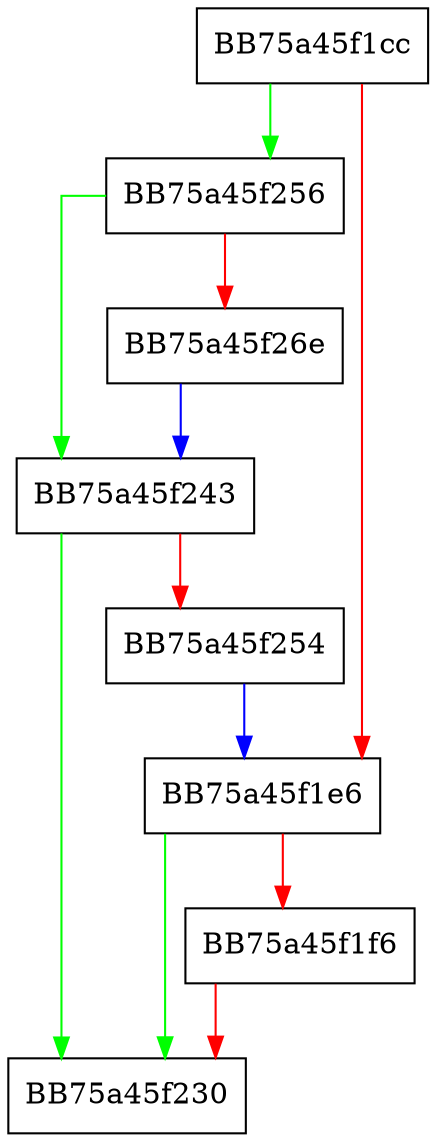 digraph pcache1Alloc {
  node [shape="box"];
  graph [splines=ortho];
  BB75a45f1cc -> BB75a45f256 [color="green"];
  BB75a45f1cc -> BB75a45f1e6 [color="red"];
  BB75a45f1e6 -> BB75a45f230 [color="green"];
  BB75a45f1e6 -> BB75a45f1f6 [color="red"];
  BB75a45f1f6 -> BB75a45f230 [color="red"];
  BB75a45f243 -> BB75a45f230 [color="green"];
  BB75a45f243 -> BB75a45f254 [color="red"];
  BB75a45f254 -> BB75a45f1e6 [color="blue"];
  BB75a45f256 -> BB75a45f243 [color="green"];
  BB75a45f256 -> BB75a45f26e [color="red"];
  BB75a45f26e -> BB75a45f243 [color="blue"];
}